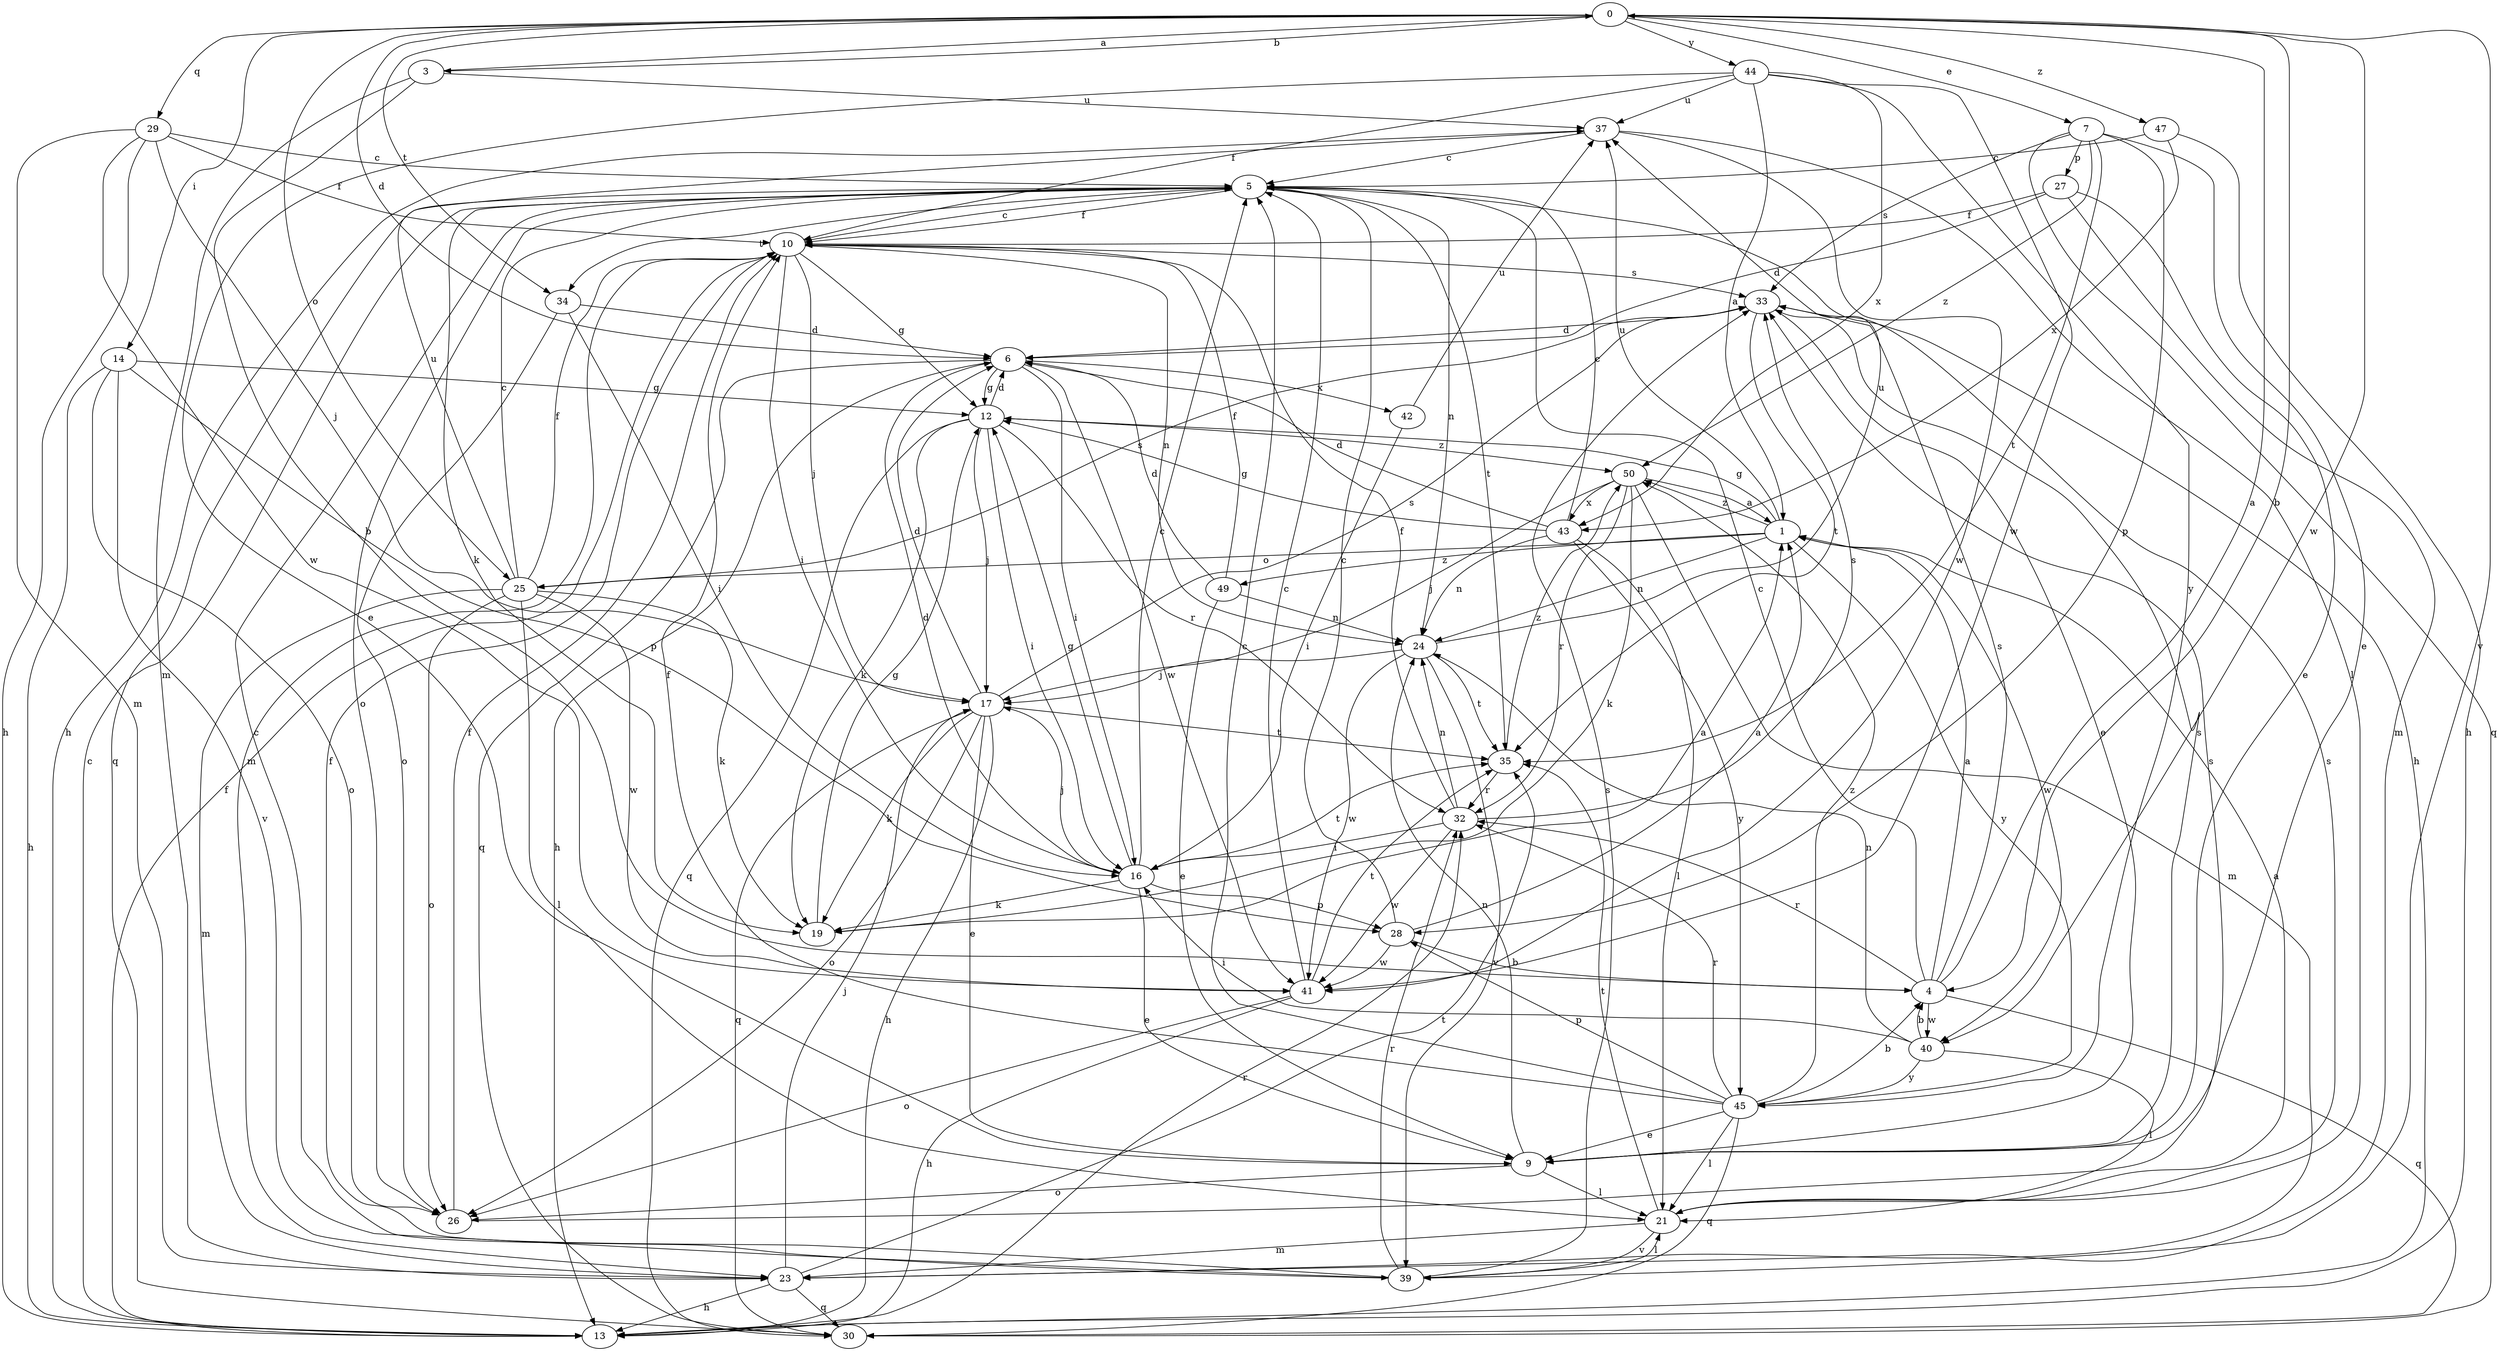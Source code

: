 strict digraph  {
0;
1;
3;
4;
5;
6;
7;
9;
10;
12;
13;
14;
16;
17;
19;
21;
23;
24;
25;
26;
27;
28;
29;
30;
32;
33;
34;
35;
37;
39;
40;
41;
42;
43;
44;
45;
47;
49;
50;
0 -> 3  [label=b];
0 -> 4  [label=b];
0 -> 6  [label=d];
0 -> 7  [label=e];
0 -> 14  [label=i];
0 -> 25  [label=o];
0 -> 29  [label=q];
0 -> 34  [label=t];
0 -> 39  [label=v];
0 -> 40  [label=w];
0 -> 44  [label=y];
0 -> 47  [label=z];
1 -> 12  [label=g];
1 -> 24  [label=n];
1 -> 25  [label=o];
1 -> 37  [label=u];
1 -> 40  [label=w];
1 -> 45  [label=y];
1 -> 49  [label=z];
1 -> 50  [label=z];
3 -> 0  [label=a];
3 -> 4  [label=b];
3 -> 23  [label=m];
3 -> 37  [label=u];
4 -> 0  [label=a];
4 -> 1  [label=a];
4 -> 5  [label=c];
4 -> 30  [label=q];
4 -> 32  [label=r];
4 -> 33  [label=s];
4 -> 40  [label=w];
5 -> 10  [label=f];
5 -> 13  [label=h];
5 -> 19  [label=k];
5 -> 24  [label=n];
5 -> 26  [label=o];
5 -> 30  [label=q];
5 -> 34  [label=t];
5 -> 35  [label=t];
6 -> 12  [label=g];
6 -> 13  [label=h];
6 -> 16  [label=i];
6 -> 30  [label=q];
6 -> 41  [label=w];
6 -> 42  [label=x];
7 -> 9  [label=e];
7 -> 27  [label=p];
7 -> 28  [label=p];
7 -> 30  [label=q];
7 -> 33  [label=s];
7 -> 35  [label=t];
7 -> 50  [label=z];
9 -> 21  [label=l];
9 -> 24  [label=n];
9 -> 26  [label=o];
9 -> 33  [label=s];
10 -> 5  [label=c];
10 -> 12  [label=g];
10 -> 16  [label=i];
10 -> 17  [label=j];
10 -> 23  [label=m];
10 -> 24  [label=n];
10 -> 33  [label=s];
12 -> 6  [label=d];
12 -> 16  [label=i];
12 -> 17  [label=j];
12 -> 19  [label=k];
12 -> 30  [label=q];
12 -> 32  [label=r];
12 -> 50  [label=z];
13 -> 5  [label=c];
13 -> 10  [label=f];
13 -> 32  [label=r];
14 -> 12  [label=g];
14 -> 13  [label=h];
14 -> 26  [label=o];
14 -> 28  [label=p];
14 -> 39  [label=v];
16 -> 5  [label=c];
16 -> 6  [label=d];
16 -> 9  [label=e];
16 -> 12  [label=g];
16 -> 17  [label=j];
16 -> 19  [label=k];
16 -> 28  [label=p];
16 -> 35  [label=t];
17 -> 6  [label=d];
17 -> 9  [label=e];
17 -> 13  [label=h];
17 -> 19  [label=k];
17 -> 26  [label=o];
17 -> 30  [label=q];
17 -> 33  [label=s];
17 -> 35  [label=t];
19 -> 1  [label=a];
19 -> 12  [label=g];
21 -> 1  [label=a];
21 -> 23  [label=m];
21 -> 33  [label=s];
21 -> 35  [label=t];
21 -> 39  [label=v];
23 -> 13  [label=h];
23 -> 17  [label=j];
23 -> 30  [label=q];
23 -> 35  [label=t];
24 -> 17  [label=j];
24 -> 35  [label=t];
24 -> 37  [label=u];
24 -> 39  [label=v];
24 -> 41  [label=w];
25 -> 5  [label=c];
25 -> 10  [label=f];
25 -> 19  [label=k];
25 -> 21  [label=l];
25 -> 23  [label=m];
25 -> 26  [label=o];
25 -> 33  [label=s];
25 -> 37  [label=u];
25 -> 41  [label=w];
26 -> 10  [label=f];
26 -> 33  [label=s];
27 -> 6  [label=d];
27 -> 9  [label=e];
27 -> 10  [label=f];
27 -> 23  [label=m];
28 -> 1  [label=a];
28 -> 4  [label=b];
28 -> 5  [label=c];
28 -> 41  [label=w];
29 -> 5  [label=c];
29 -> 10  [label=f];
29 -> 13  [label=h];
29 -> 17  [label=j];
29 -> 23  [label=m];
29 -> 41  [label=w];
32 -> 10  [label=f];
32 -> 16  [label=i];
32 -> 24  [label=n];
32 -> 33  [label=s];
32 -> 41  [label=w];
33 -> 6  [label=d];
33 -> 9  [label=e];
33 -> 35  [label=t];
34 -> 6  [label=d];
34 -> 16  [label=i];
34 -> 26  [label=o];
35 -> 32  [label=r];
35 -> 50  [label=z];
37 -> 5  [label=c];
37 -> 13  [label=h];
37 -> 21  [label=l];
37 -> 41  [label=w];
39 -> 5  [label=c];
39 -> 10  [label=f];
39 -> 21  [label=l];
39 -> 32  [label=r];
39 -> 33  [label=s];
40 -> 4  [label=b];
40 -> 16  [label=i];
40 -> 21  [label=l];
40 -> 24  [label=n];
40 -> 45  [label=y];
41 -> 5  [label=c];
41 -> 13  [label=h];
41 -> 26  [label=o];
41 -> 35  [label=t];
42 -> 16  [label=i];
42 -> 37  [label=u];
43 -> 5  [label=c];
43 -> 6  [label=d];
43 -> 12  [label=g];
43 -> 21  [label=l];
43 -> 24  [label=n];
43 -> 45  [label=y];
44 -> 1  [label=a];
44 -> 9  [label=e];
44 -> 10  [label=f];
44 -> 37  [label=u];
44 -> 41  [label=w];
44 -> 43  [label=x];
44 -> 45  [label=y];
45 -> 4  [label=b];
45 -> 5  [label=c];
45 -> 9  [label=e];
45 -> 10  [label=f];
45 -> 21  [label=l];
45 -> 28  [label=p];
45 -> 30  [label=q];
45 -> 32  [label=r];
45 -> 50  [label=z];
47 -> 5  [label=c];
47 -> 13  [label=h];
47 -> 43  [label=x];
49 -> 6  [label=d];
49 -> 9  [label=e];
49 -> 10  [label=f];
49 -> 24  [label=n];
50 -> 1  [label=a];
50 -> 17  [label=j];
50 -> 19  [label=k];
50 -> 23  [label=m];
50 -> 32  [label=r];
50 -> 43  [label=x];
}
